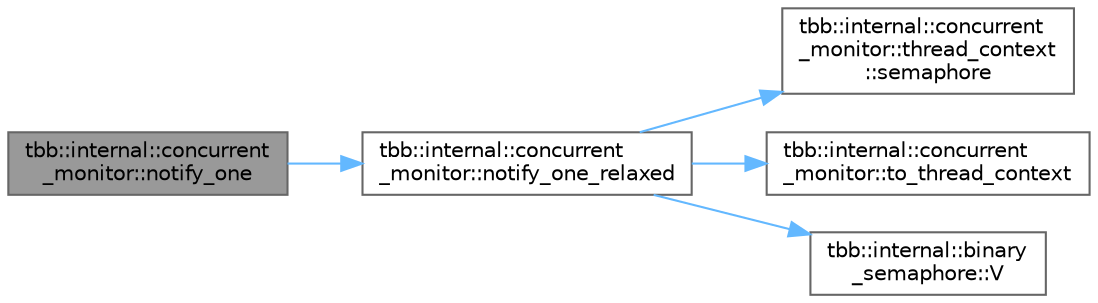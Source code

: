 digraph "tbb::internal::concurrent_monitor::notify_one"
{
 // LATEX_PDF_SIZE
  bgcolor="transparent";
  edge [fontname=Helvetica,fontsize=10,labelfontname=Helvetica,labelfontsize=10];
  node [fontname=Helvetica,fontsize=10,shape=box,height=0.2,width=0.4];
  rankdir="LR";
  Node1 [id="Node000001",label="tbb::internal::concurrent\l_monitor::notify_one",height=0.2,width=0.4,color="gray40", fillcolor="grey60", style="filled", fontcolor="black",tooltip="Notify one thread about the event"];
  Node1 -> Node2 [id="edge1_Node000001_Node000002",color="steelblue1",style="solid",tooltip=" "];
  Node2 [id="Node000002",label="tbb::internal::concurrent\l_monitor::notify_one_relaxed",height=0.2,width=0.4,color="grey40", fillcolor="white", style="filled",URL="$classtbb_1_1internal_1_1concurrent__monitor.html#a24bfa3b8eae09a60d454e374620bd4dd",tooltip="Notify one thread about the event. Relaxed version."];
  Node2 -> Node3 [id="edge2_Node000002_Node000003",color="steelblue1",style="solid",tooltip=" "];
  Node3 [id="Node000003",label="tbb::internal::concurrent\l_monitor::thread_context\l::semaphore",height=0.2,width=0.4,color="grey40", fillcolor="white", style="filled",URL="$classtbb_1_1internal_1_1concurrent__monitor_1_1thread__context.html#a5716be4f9dadc8926481697caea67539",tooltip=" "];
  Node2 -> Node4 [id="edge3_Node000002_Node000004",color="steelblue1",style="solid",tooltip=" "];
  Node4 [id="Node000004",label="tbb::internal::concurrent\l_monitor::to_thread_context",height=0.2,width=0.4,color="grey40", fillcolor="white", style="filled",URL="$classtbb_1_1internal_1_1concurrent__monitor.html#a3b1642a3cd3a51c38fab22d4a77726d4",tooltip=" "];
  Node2 -> Node5 [id="edge4_Node000002_Node000005",color="steelblue1",style="solid",tooltip=" "];
  Node5 [id="Node000005",label="tbb::internal::binary\l_semaphore::V",height=0.2,width=0.4,color="grey40", fillcolor="white", style="filled",URL="$classtbb_1_1internal_1_1binary__semaphore.html#a737af267999b3cdf979b1ec26ae71516",tooltip="post/release"];
}
